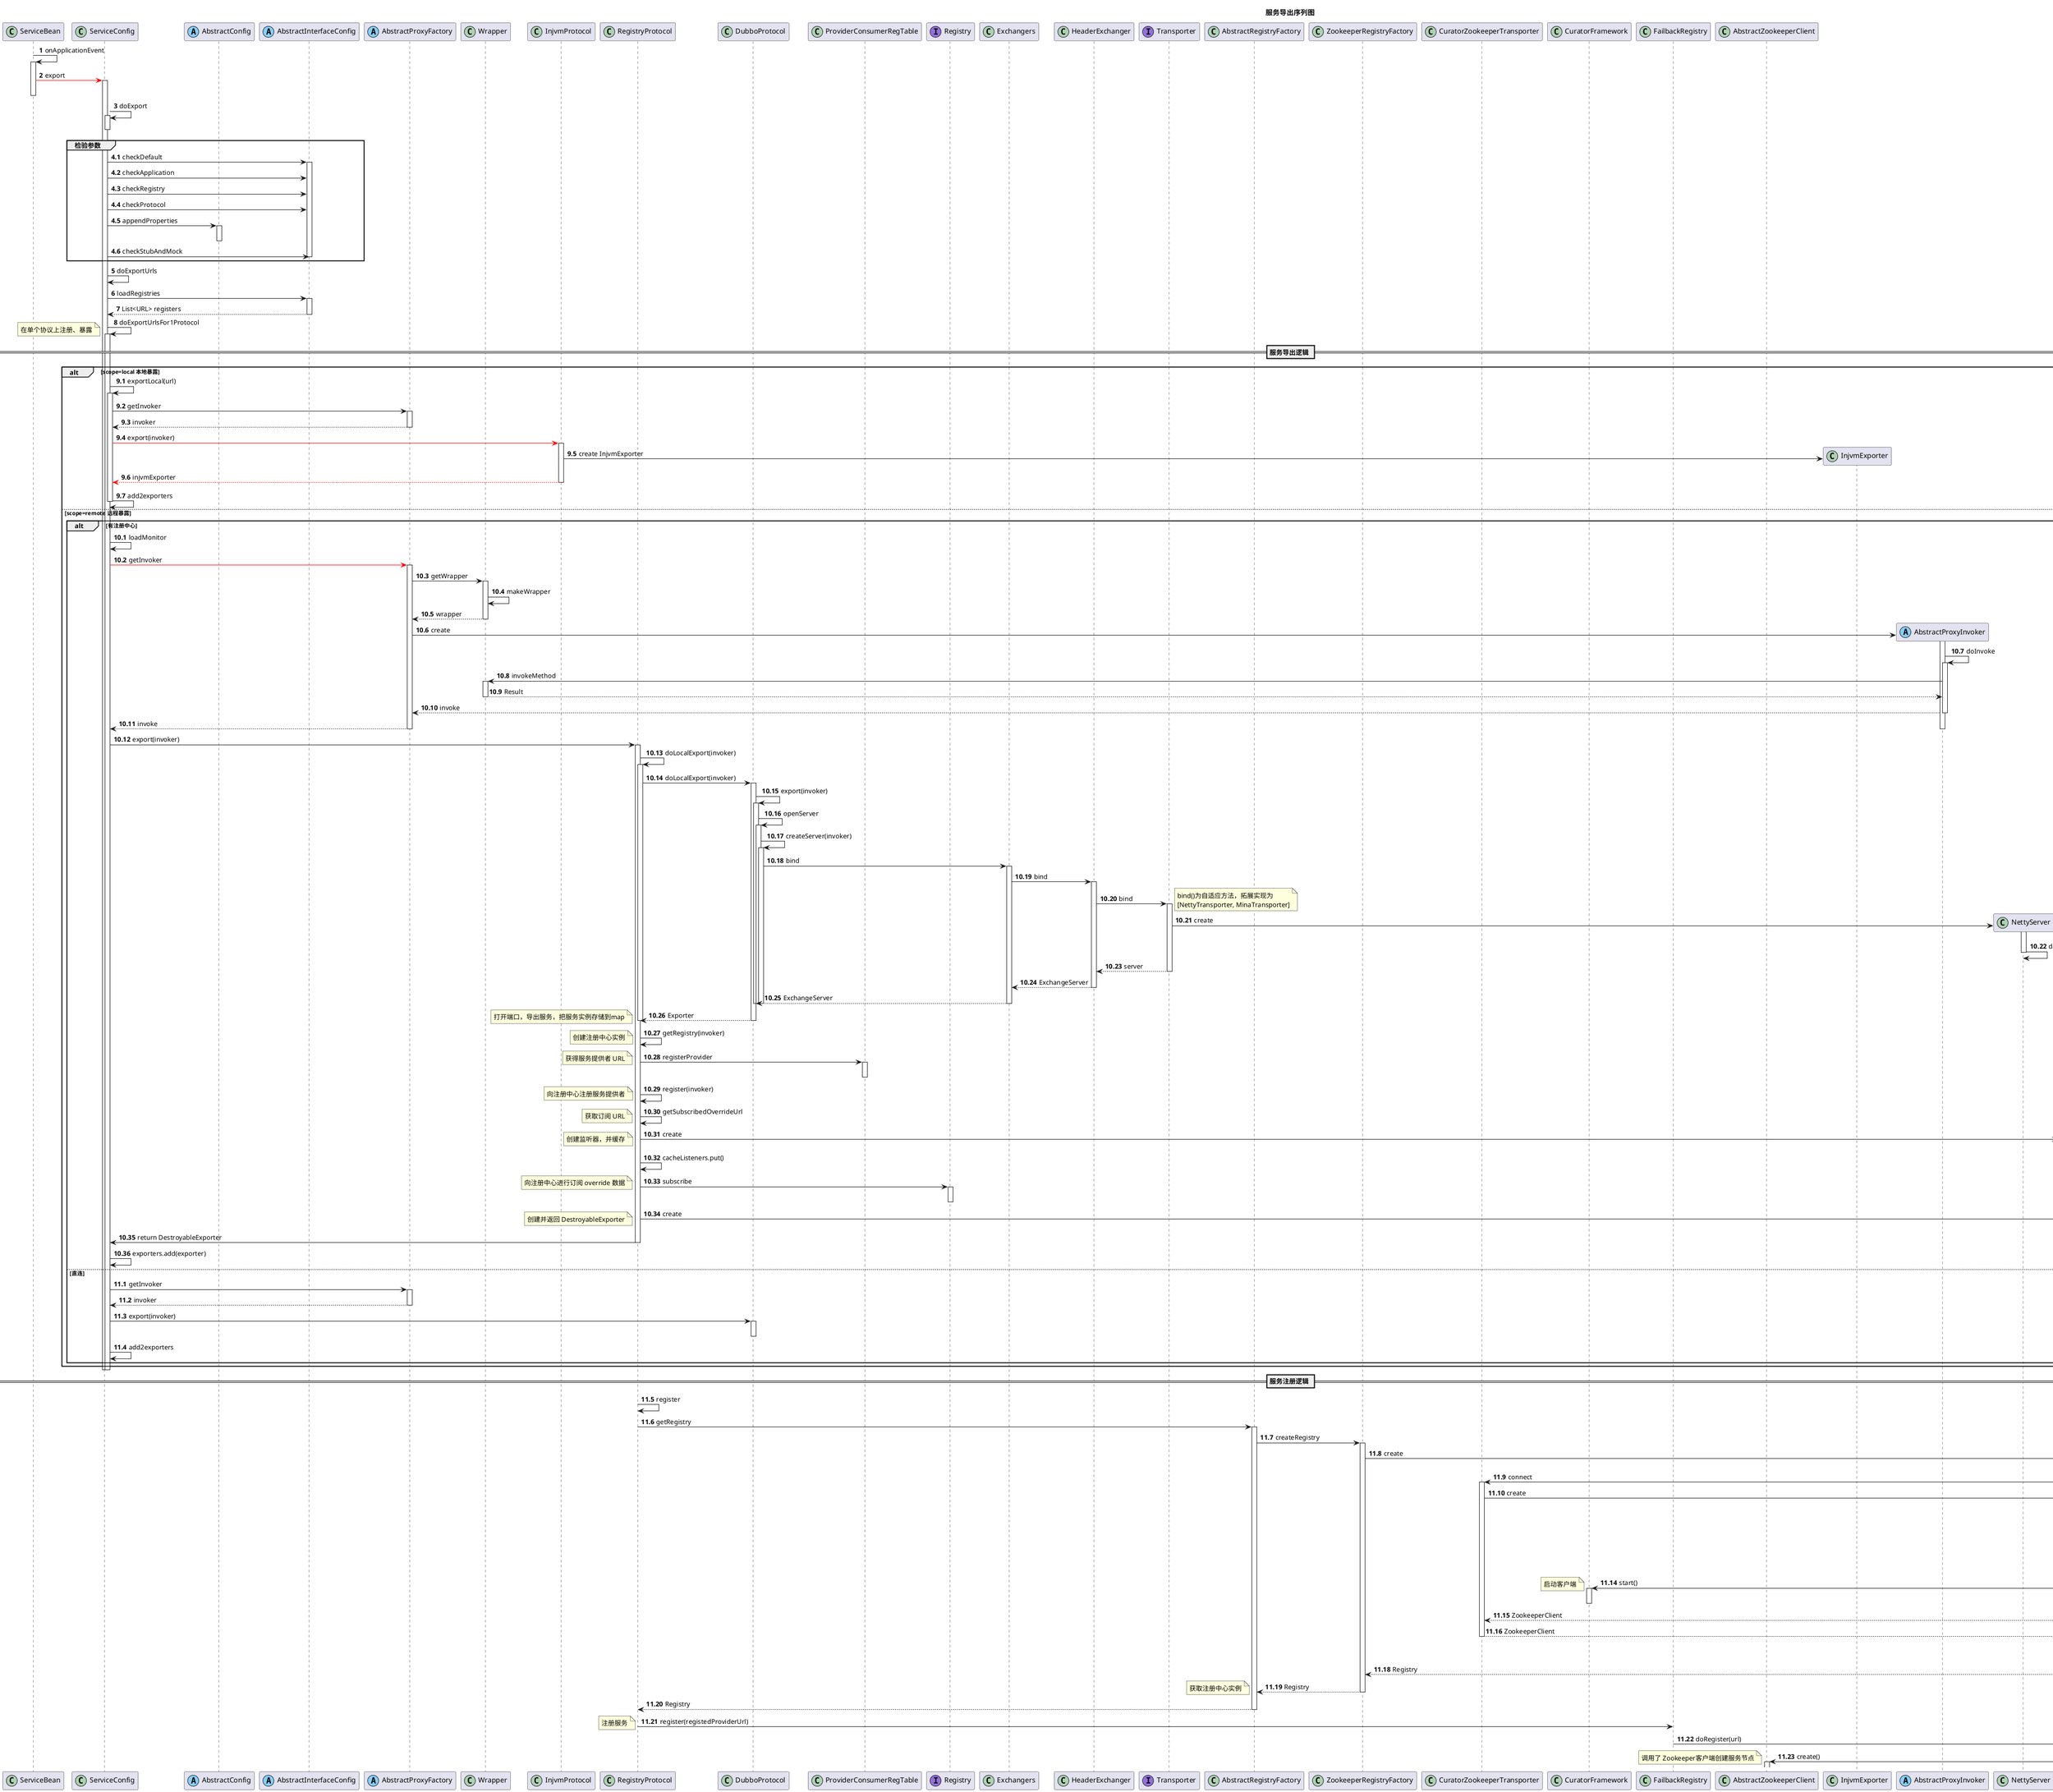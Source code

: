@startuml
title 服务导出序列图
autonumber 1

' 定义顺序
participant ServiceBean <<(C,#ADD1B2)>>
participant ServiceConfig <<(C,#ADD1B2)>>
participant AbstractConfig <<(A,#87CEFA)>>
participant AbstractInterfaceConfig <<(A,#87CEFA)>>
participant AbstractProxyFactory <<(A,#87CEFA)>>
participant Wrapper <<(C,#ADD1B2)>>
participant InjvmProtocol <<(C,#ADD1B2)>>
participant RegistryProtocol <<(C,#ADD1B2)>>
participant DubboProtocol <<(C,#ADD1B2)>>
participant ProviderConsumerRegTable <<(C,#ADD1B2)>>
participant Registry <<(I,#9370DB)>>
participant Exchangers <<(C,#ADD1B2)>>
participant HeaderExchanger <<(C,#ADD1B2)>>
participant Transporter <<(I,#9370DB)>>
participant AbstractRegistryFactory <<(C,#ADD1B2)>>
participant ZookeeperRegistryFactory <<(C,#ADD1B2)>>
participant CuratorZookeeperTransporter <<(C,#ADD1B2)>>
participant CuratorFramework <<(C,#ADD1B2)>>
participant FailbackRegistry <<(C,#ADD1B2)>>
participant AbstractZookeeperClient <<(C,#ADD1B2)>>
' 临时创建
participant InjvmExporter <<(C,#ADD1B2)>>
participant AbstractProxyInvoker <<(A,#87CEFA)>>
participant NettyServer <<(C,#ADD1B2)>>
participant OverrideListener <<(C,#ADD1B2)>>
participant DestroyableExporter <<(C,#ADD1B2)>>
participant ZookeeperRegistry <<(C,#ADD1B2)>>
participant CuratorZookeeperClient <<(C,#ADD1B2)>>
participant CuratorFrameworkFactory.Builder <<(C,#ADD1B2)>>

ServiceBean -> ServiceBean ++ :onApplicationEvent
ServiceBean -[#red]> ServiceConfig ++ :export
deactivate ServiceBean
ServiceConfig -> ServiceConfig ++ :doExport
deactivate ServiceConfig
group 检验参数
autonumber 4.1
ServiceConfig -> AbstractInterfaceConfig ++ :checkDefault
ServiceConfig -> AbstractInterfaceConfig :checkApplication
ServiceConfig -> AbstractInterfaceConfig :checkRegistry
ServiceConfig -> AbstractInterfaceConfig :checkProtocol
ServiceConfig -> AbstractConfig ++ :appendProperties
deactivate AbstractConfig
ServiceConfig -> AbstractInterfaceConfig :checkStubAndMock
deactivate AbstractInterfaceConfig
end
autonumber 5
ServiceConfig -> ServiceConfig :doExportUrls
ServiceConfig -> AbstractInterfaceConfig ++ :loadRegistries
return List<URL> registers
'AbstractInterfaceConfig ->  ServiceConfig :List<URL> registers
ServiceConfig -> ServiceConfig ++ :doExportUrlsFor1Protocol
note left: 在单个协议上注册、暴露
autonumber 9.1
== 服务导出逻辑 ==
alt scope=local 本地暴露
    ServiceConfig -> ServiceConfig ++ :exportLocal(url)
    ServiceConfig -> AbstractProxyFactory ++ :getInvoker
    return invoker
    ServiceConfig -[#red]> InjvmProtocol ++ :export(invoker)
    InjvmProtocol -> InjvmExporter ** :create InjvmExporter
    return injvmExporter
    ServiceConfig -> ServiceConfig :add2exporters
    deactivate ServiceConfig
else scope=remote 远程暴露
    autonumber 10.1
    alt 有注册中心
        ServiceConfig -> ServiceConfig :loadMonitor
        ServiceConfig -[#red]> AbstractProxyFactory ++ :getInvoker
        AbstractProxyFactory -> Wrapper ++ :getWrapper
        Wrapper -> Wrapper :makeWrapper
        return wrapper
        AbstractProxyFactory -> AbstractProxyInvoker ** :create
        activate AbstractProxyInvoker
        AbstractProxyInvoker -> AbstractProxyInvoker ++ :doInvoke
        AbstractProxyInvoker -> Wrapper ++ : invokeMethod
        return Result
        AbstractProxyInvoker --> AbstractProxyFactory -- :invoke
        AbstractProxyFactory --> ServiceConfig :invoke
        deactivate AbstractProxyFactory
        deactivate AbstractProxyInvoker
        deactivate AbstractProxyInvoker
        ServiceConfig -> RegistryProtocol ++ :export(invoker)
        RegistryProtocol -> RegistryProtocol ++ :doLocalExport(invoker)
        RegistryProtocol -> DubboProtocol ++ :doLocalExport(invoker)
        DubboProtocol -> DubboProtocol ++ :export(invoker)
        DubboProtocol -> DubboProtocol ++ :openServer
        DubboProtocol -> DubboProtocol ++ :createServer(invoker)
        DubboProtocol -> Exchangers ++ :bind
        Exchangers -> HeaderExchanger ++ :bind
        HeaderExchanger -> Transporter ++ :bind
        note right: bind()为自适应方法，拓展实现为\n[NettyTransporter, MinaTransporter]
        Transporter -> NettyServer ** :create
        activate NettyServer
        NettyServer -> NettyServer :doOpen
        deactivate NettyServer
        return server
        return ExchangeServer
        return ExchangeServer
        deactivate DubboProtocol
        deactivate DubboProtocol
        deactivate DubboProtocol
        return Exporter
        deactivate RegistryProtocol
        note left: 打开端口，导出服务，把服务实例存储到map
        RegistryProtocol -> RegistryProtocol : getRegistry(invoker)
        note left: 创建注册中心实例
        RegistryProtocol -> ProviderConsumerRegTable ++ :registerProvider
        note left: 获得服务提供者 URL
        deactivate ProviderConsumerRegTable
        RegistryProtocol -> RegistryProtocol : register(invoker)
        note left: 向注册中心注册服务提供者
        RegistryProtocol -> RegistryProtocol : getSubscribedOverrideUrl
        note left: 获取订阅 URL
        RegistryProtocol -> OverrideListener ** :create
        note left: 创建监听器，并缓存
        RegistryProtocol -> RegistryProtocol : cacheListeners.put()
        RegistryProtocol -> Registry ++ : subscribe
        note left: 向注册中心进行订阅 override 数据
        deactivate Registry
        RegistryProtocol -> DestroyableExporter ** :create
        note left: 创建并返回 DestroyableExporter
        RegistryProtocol -> ServiceConfig :return DestroyableExporter
        deactivate RegistryProtocol
        ServiceConfig -> ServiceConfig :exporters.add(exporter)
        'autonumber resume
    autonumber 11.1
    else 直连
        ServiceConfig -> AbstractProxyFactory ++ :getInvoker
        return invoker
        ServiceConfig -> DubboProtocol ++ :export(invoker)
        deactivate DubboProtocol
        ServiceConfig -> ServiceConfig :add2exporters
    end
end
deactivate ServiceConfig
deactivate ServiceConfig
== 服务注册逻辑 ==

RegistryProtocol -> RegistryProtocol :register
RegistryProtocol -> AbstractRegistryFactory ++ :getRegistry
AbstractRegistryFactory -> ZookeeperRegistryFactory ++ :createRegistry
ZookeeperRegistryFactory -> ZookeeperRegistry ** :create
activate ZookeeperRegistry
ZookeeperRegistry -> CuratorZookeeperTransporter ++ :connect
CuratorZookeeperTransporter -> CuratorZookeeperClient ** :create
activate CuratorZookeeperClient
CuratorZookeeperClient -> CuratorFrameworkFactory.Builder ** :create
activate CuratorFrameworkFactory.Builder
CuratorFrameworkFactory.Builder -> CuratorFrameworkFactory.Builder :build
return CuratorFramework
note left: zk客户端
CuratorZookeeperClient -> CuratorFramework ++ :start()
note left: 启动客户端
deactivate CuratorFramework
return ZookeeperClient
return ZookeeperClient
ZookeeperRegistry -> ZookeeperRegistry :zkClient.addStateListener
return Registry
return Registry
note left: 获取注册中心实例
return Registry
RegistryProtocol -> FailbackRegistry :register(registedProviderUrl)
note left: 注册服务
FailbackRegistry -> ZookeeperRegistry ++ :doRegister(url)
ZookeeperRegistry -> AbstractZookeeperClient ++ :create()
note left: 调用了 Zookeeper客户端创建服务节点





@enduml